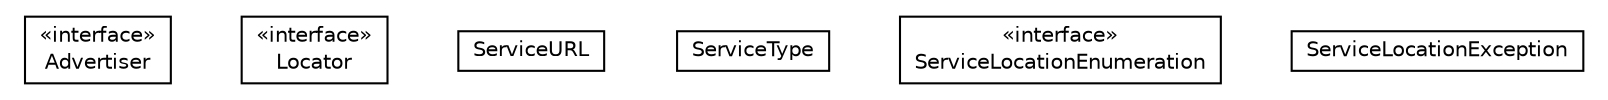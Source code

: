 #!/usr/local/bin/dot
#
# Class diagram 
# Generated by UMLGraph version R5_6-24-gf6e263 (http://www.umlgraph.org/)
#

digraph G {
	edge [fontname="Helvetica",fontsize=10,labelfontname="Helvetica",labelfontsize=10];
	node [fontname="Helvetica",fontsize=10,shape=plaintext];
	nodesep=0.25;
	ranksep=0.5;
	// ch.ethz.iks.slp.Advertiser
	c538925 [label=<<table title="ch.ethz.iks.slp.Advertiser" border="0" cellborder="1" cellspacing="0" cellpadding="2" port="p" href="./Advertiser.html">
		<tr><td><table border="0" cellspacing="0" cellpadding="1">
<tr><td align="center" balign="center"> &#171;interface&#187; </td></tr>
<tr><td align="center" balign="center"> Advertiser </td></tr>
		</table></td></tr>
		</table>>, URL="./Advertiser.html", fontname="Helvetica", fontcolor="black", fontsize=10.0];
	// ch.ethz.iks.slp.Locator
	c538926 [label=<<table title="ch.ethz.iks.slp.Locator" border="0" cellborder="1" cellspacing="0" cellpadding="2" port="p" href="./Locator.html">
		<tr><td><table border="0" cellspacing="0" cellpadding="1">
<tr><td align="center" balign="center"> &#171;interface&#187; </td></tr>
<tr><td align="center" balign="center"> Locator </td></tr>
		</table></td></tr>
		</table>>, URL="./Locator.html", fontname="Helvetica", fontcolor="black", fontsize=10.0];
	// ch.ethz.iks.slp.ServiceURL
	c538927 [label=<<table title="ch.ethz.iks.slp.ServiceURL" border="0" cellborder="1" cellspacing="0" cellpadding="2" port="p" href="./ServiceURL.html">
		<tr><td><table border="0" cellspacing="0" cellpadding="1">
<tr><td align="center" balign="center"> ServiceURL </td></tr>
		</table></td></tr>
		</table>>, URL="./ServiceURL.html", fontname="Helvetica", fontcolor="black", fontsize=10.0];
	// ch.ethz.iks.slp.ServiceType
	c538928 [label=<<table title="ch.ethz.iks.slp.ServiceType" border="0" cellborder="1" cellspacing="0" cellpadding="2" port="p" href="./ServiceType.html">
		<tr><td><table border="0" cellspacing="0" cellpadding="1">
<tr><td align="center" balign="center"> ServiceType </td></tr>
		</table></td></tr>
		</table>>, URL="./ServiceType.html", fontname="Helvetica", fontcolor="black", fontsize=10.0];
	// ch.ethz.iks.slp.ServiceLocationEnumeration
	c538929 [label=<<table title="ch.ethz.iks.slp.ServiceLocationEnumeration" border="0" cellborder="1" cellspacing="0" cellpadding="2" port="p" href="./ServiceLocationEnumeration.html">
		<tr><td><table border="0" cellspacing="0" cellpadding="1">
<tr><td align="center" balign="center"> &#171;interface&#187; </td></tr>
<tr><td align="center" balign="center"> ServiceLocationEnumeration </td></tr>
		</table></td></tr>
		</table>>, URL="./ServiceLocationEnumeration.html", fontname="Helvetica", fontcolor="black", fontsize=10.0];
	// ch.ethz.iks.slp.ServiceLocationException
	c538930 [label=<<table title="ch.ethz.iks.slp.ServiceLocationException" border="0" cellborder="1" cellspacing="0" cellpadding="2" port="p" href="./ServiceLocationException.html">
		<tr><td><table border="0" cellspacing="0" cellpadding="1">
<tr><td align="center" balign="center"> ServiceLocationException </td></tr>
		</table></td></tr>
		</table>>, URL="./ServiceLocationException.html", fontname="Helvetica", fontcolor="black", fontsize=10.0];
}

